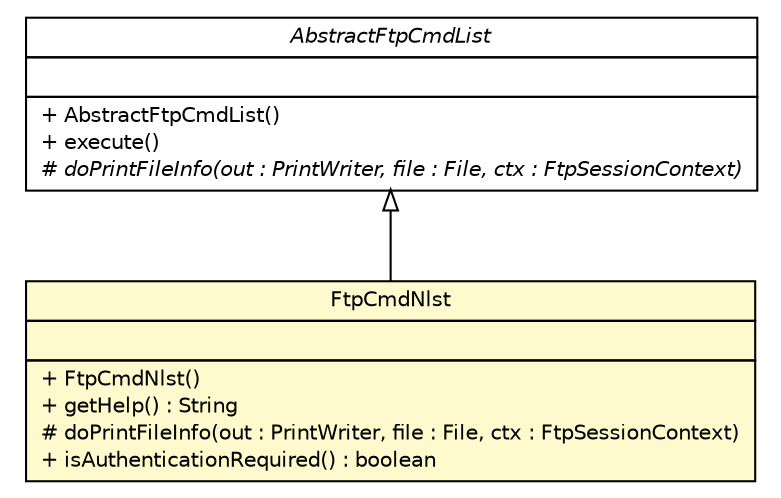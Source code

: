 #!/usr/local/bin/dot
#
# Class diagram 
# Generated by UMLGraph version 5.1 (http://www.umlgraph.org/)
#

digraph G {
	edge [fontname="Helvetica",fontsize=10,labelfontname="Helvetica",labelfontsize=10];
	node [fontname="Helvetica",fontsize=10,shape=plaintext];
	nodesep=0.25;
	ranksep=0.5;
	// com.apporiented.hermesftp.cmd.AbstractFtpCmdList
	c15469 [label=<<table title="com.apporiented.hermesftp.cmd.AbstractFtpCmdList" border="0" cellborder="1" cellspacing="0" cellpadding="2" port="p" href="../AbstractFtpCmdList.html">
		<tr><td><table border="0" cellspacing="0" cellpadding="1">
<tr><td align="center" balign="center"><font face="Helvetica-Oblique"> AbstractFtpCmdList </font></td></tr>
		</table></td></tr>
		<tr><td><table border="0" cellspacing="0" cellpadding="1">
<tr><td align="left" balign="left">  </td></tr>
		</table></td></tr>
		<tr><td><table border="0" cellspacing="0" cellpadding="1">
<tr><td align="left" balign="left"> + AbstractFtpCmdList() </td></tr>
<tr><td align="left" balign="left"> + execute() </td></tr>
<tr><td align="left" balign="left"><font face="Helvetica-Oblique" point-size="10.0"> # doPrintFileInfo(out : PrintWriter, file : File, ctx : FtpSessionContext) </font></td></tr>
		</table></td></tr>
		</table>>, fontname="Helvetica", fontcolor="black", fontsize=10.0];
	// com.apporiented.hermesftp.cmd.impl.FtpCmdNlst
	c15520 [label=<<table title="com.apporiented.hermesftp.cmd.impl.FtpCmdNlst" border="0" cellborder="1" cellspacing="0" cellpadding="2" port="p" bgcolor="lemonChiffon" href="./FtpCmdNlst.html">
		<tr><td><table border="0" cellspacing="0" cellpadding="1">
<tr><td align="center" balign="center"> FtpCmdNlst </td></tr>
		</table></td></tr>
		<tr><td><table border="0" cellspacing="0" cellpadding="1">
<tr><td align="left" balign="left">  </td></tr>
		</table></td></tr>
		<tr><td><table border="0" cellspacing="0" cellpadding="1">
<tr><td align="left" balign="left"> + FtpCmdNlst() </td></tr>
<tr><td align="left" balign="left"> + getHelp() : String </td></tr>
<tr><td align="left" balign="left"> # doPrintFileInfo(out : PrintWriter, file : File, ctx : FtpSessionContext) </td></tr>
<tr><td align="left" balign="left"> + isAuthenticationRequired() : boolean </td></tr>
		</table></td></tr>
		</table>>, fontname="Helvetica", fontcolor="black", fontsize=10.0];
	//com.apporiented.hermesftp.cmd.impl.FtpCmdNlst extends com.apporiented.hermesftp.cmd.AbstractFtpCmdList
	c15469:p -> c15520:p [dir=back,arrowtail=empty];
}

